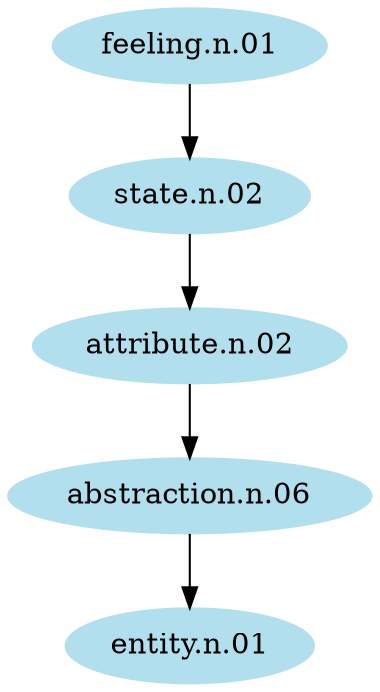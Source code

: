 digraph unix {
	node [color=lightblue2 style=filled]
	size="6,6"
	"feeling.n.01" -> "state.n.02"
	"state.n.02" -> "attribute.n.02"
	"attribute.n.02" -> "abstraction.n.06"
	"abstraction.n.06" -> "entity.n.01"
}
